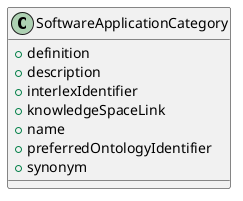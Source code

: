 @startuml
class SoftwareApplicationCategory {
+definition
+description
+interlexIdentifier
+knowledgeSpaceLink
+name
+preferredOntologyIdentifier
+synonym

}

@enduml